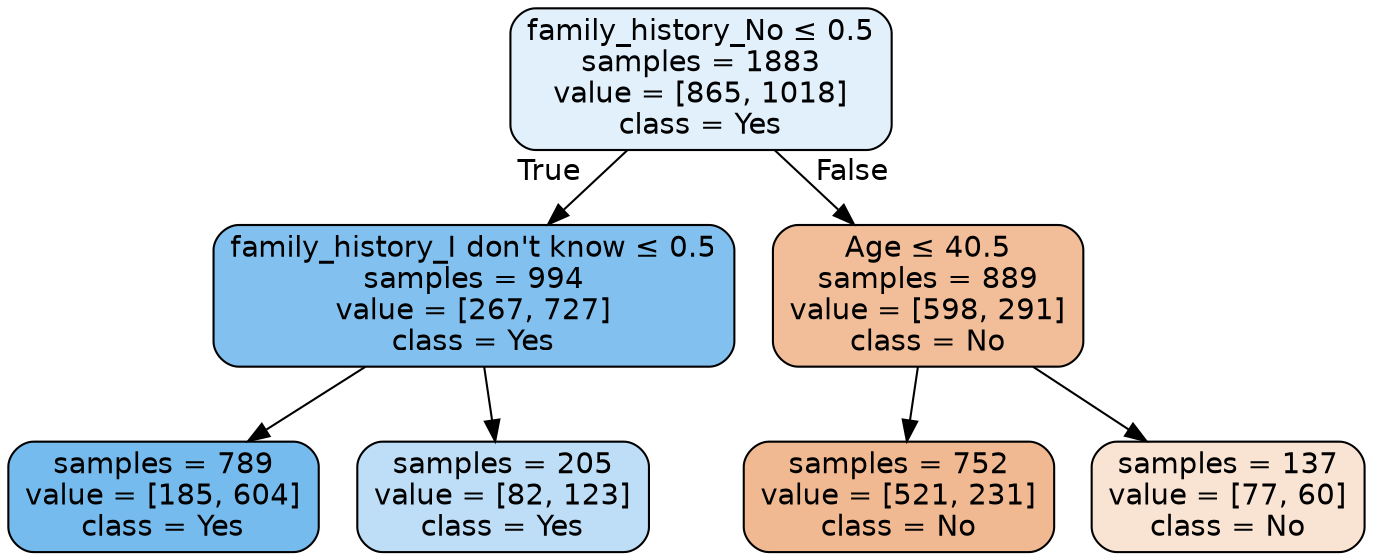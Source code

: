 digraph Tree {
node [shape=box, style="filled, rounded", color="black", fontname="helvetica"] ;
edge [fontname="helvetica"] ;
0 [label=<family_history_No &le; 0.5<br/>samples = 1883<br/>value = [865, 1018]<br/>class = Yes>, fillcolor="#e1f0fb"] ;
1 [label=<family_history_I don't know &le; 0.5<br/>samples = 994<br/>value = [267, 727]<br/>class = Yes>, fillcolor="#82c1ef"] ;
0 -> 1 [labeldistance=2.5, labelangle=45, headlabel="True"] ;
2 [label=<samples = 789<br/>value = [185, 604]<br/>class = Yes>, fillcolor="#76bbed"] ;
1 -> 2 ;
3 [label=<samples = 205<br/>value = [82, 123]<br/>class = Yes>, fillcolor="#bddef6"] ;
1 -> 3 ;
4 [label=<Age &le; 40.5<br/>samples = 889<br/>value = [598, 291]<br/>class = No>, fillcolor="#f2be99"] ;
0 -> 4 [labeldistance=2.5, labelangle=-45, headlabel="False"] ;
5 [label=<samples = 752<br/>value = [521, 231]<br/>class = No>, fillcolor="#f1b991"] ;
4 -> 5 ;
6 [label=<samples = 137<br/>value = [77, 60]<br/>class = No>, fillcolor="#f9e3d3"] ;
4 -> 6 ;
}
